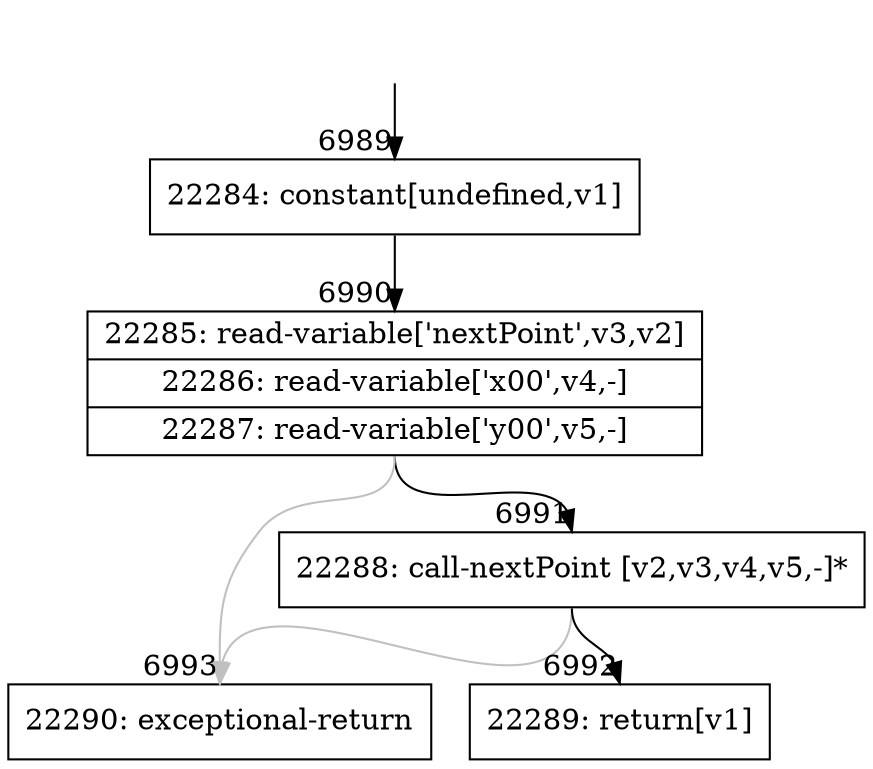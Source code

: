 digraph {
rankdir="TD"
BB_entry637[shape=none,label=""];
BB_entry637 -> BB6989 [tailport=s, headport=n, headlabel="    6989"]
BB6989 [shape=record label="{22284: constant[undefined,v1]}" ] 
BB6989 -> BB6990 [tailport=s, headport=n, headlabel="      6990"]
BB6990 [shape=record label="{22285: read-variable['nextPoint',v3,v2]|22286: read-variable['x00',v4,-]|22287: read-variable['y00',v5,-]}" ] 
BB6990 -> BB6991 [tailport=s, headport=n, headlabel="      6991"]
BB6990 -> BB6993 [tailport=s, headport=n, color=gray, headlabel="      6993"]
BB6991 [shape=record label="{22288: call-nextPoint [v2,v3,v4,v5,-]*}" ] 
BB6991 -> BB6992 [tailport=s, headport=n, headlabel="      6992"]
BB6991 -> BB6993 [tailport=s, headport=n, color=gray]
BB6992 [shape=record label="{22289: return[v1]}" ] 
BB6993 [shape=record label="{22290: exceptional-return}" ] 
//#$~ 4071
}
